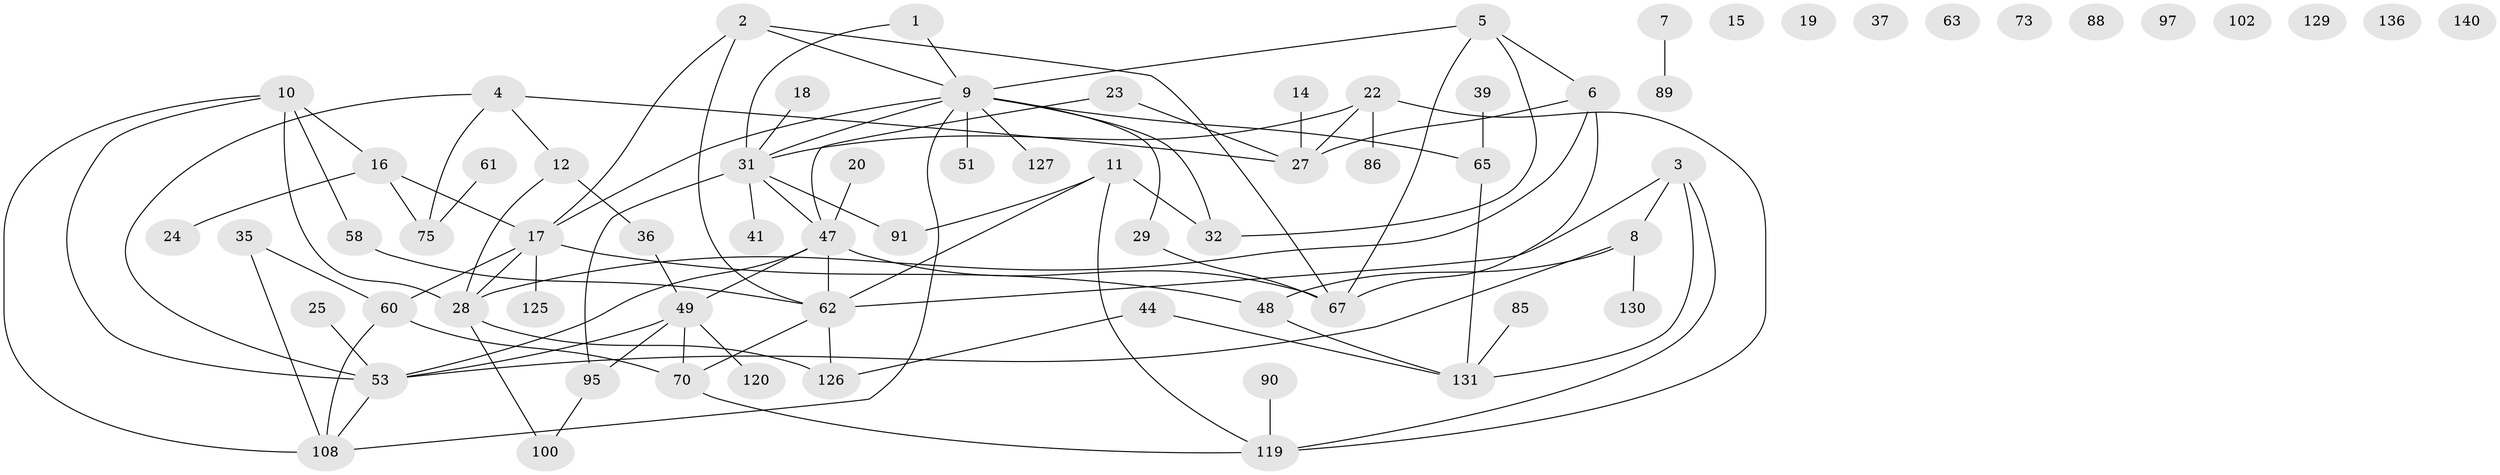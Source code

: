 // original degree distribution, {1: 0.2624113475177305, 3: 0.2695035460992908, 4: 0.07092198581560284, 5: 0.09219858156028368, 2: 0.22695035460992907, 0: 0.06382978723404255, 6: 0.014184397163120567}
// Generated by graph-tools (version 1.1) at 2025/12/03/09/25 04:12:57]
// undirected, 70 vertices, 95 edges
graph export_dot {
graph [start="1"]
  node [color=gray90,style=filled];
  1 [super="+21"];
  2 [super="+81"];
  3 [super="+104+59"];
  4;
  5 [super="+33"];
  6 [super="+101+34"];
  7 [super="+13"];
  8 [super="+94"];
  9 [super="+109+137+45"];
  10 [super="+54"];
  11 [super="+26"];
  12 [super="+38"];
  14;
  15;
  16 [super="+133"];
  17 [super="+66+99"];
  18;
  19 [super="+52"];
  20 [super="+69"];
  22 [super="+42"];
  23 [super="+84"];
  24;
  25 [super="+80"];
  27 [super="+71+30+68+50"];
  28 [super="+83+57"];
  29 [super="+103"];
  31 [super="+43"];
  32 [super="+87"];
  35;
  36 [super="+40+121"];
  37;
  39;
  41;
  44;
  47 [super="+55+115"];
  48 [super="+64"];
  49 [super="+76"];
  51;
  53 [super="+132+72"];
  58 [super="+78+123"];
  60 [super="+77"];
  61;
  62 [super="+79+98+122"];
  63;
  65 [super="+82+96"];
  67 [super="+106"];
  70 [super="+124"];
  73;
  75;
  85;
  86;
  88 [super="+92"];
  89 [super="+135"];
  90;
  91 [super="+105"];
  95;
  97;
  100;
  102;
  108 [super="+113+117"];
  119;
  120;
  125;
  126;
  127;
  129;
  130;
  131;
  136;
  140;
  1 -- 9;
  1 -- 31;
  2 -- 67;
  2 -- 9;
  2 -- 17;
  2 -- 62;
  3 -- 119;
  3 -- 8;
  3 -- 131;
  3 -- 62;
  4 -- 53;
  4 -- 75;
  4 -- 27;
  4 -- 12;
  5 -- 9;
  5 -- 32;
  5 -- 6;
  5 -- 67;
  6 -- 67;
  6 -- 27;
  6 -- 28;
  7 -- 89;
  8 -- 130;
  8 -- 53;
  8 -- 48;
  9 -- 51;
  9 -- 29;
  9 -- 17;
  9 -- 32;
  9 -- 65;
  9 -- 108;
  9 -- 127;
  9 -- 31;
  10 -- 53;
  10 -- 16;
  10 -- 58;
  10 -- 108;
  10 -- 28;
  11 -- 32;
  11 -- 91;
  11 -- 119;
  11 -- 62;
  12 -- 28;
  12 -- 36;
  14 -- 27;
  16 -- 17;
  16 -- 24;
  16 -- 75;
  17 -- 125;
  17 -- 48;
  17 -- 60;
  17 -- 28;
  18 -- 31;
  20 -- 47;
  22 -- 119;
  22 -- 86;
  22 -- 27;
  22 -- 31;
  23 -- 27;
  23 -- 47;
  25 -- 53;
  28 -- 100;
  28 -- 126;
  29 -- 67;
  31 -- 95;
  31 -- 41;
  31 -- 91;
  31 -- 47;
  35 -- 108;
  35 -- 60;
  36 -- 49;
  39 -- 65;
  44 -- 126;
  44 -- 131;
  47 -- 49;
  47 -- 53;
  47 -- 62;
  47 -- 67;
  48 -- 131;
  49 -- 120;
  49 -- 95;
  49 -- 70;
  49 -- 53;
  53 -- 108;
  58 -- 62;
  60 -- 108;
  60 -- 70;
  61 -- 75;
  62 -- 126;
  62 -- 70;
  65 -- 131;
  70 -- 119;
  85 -- 131;
  90 -- 119;
  95 -- 100;
}
